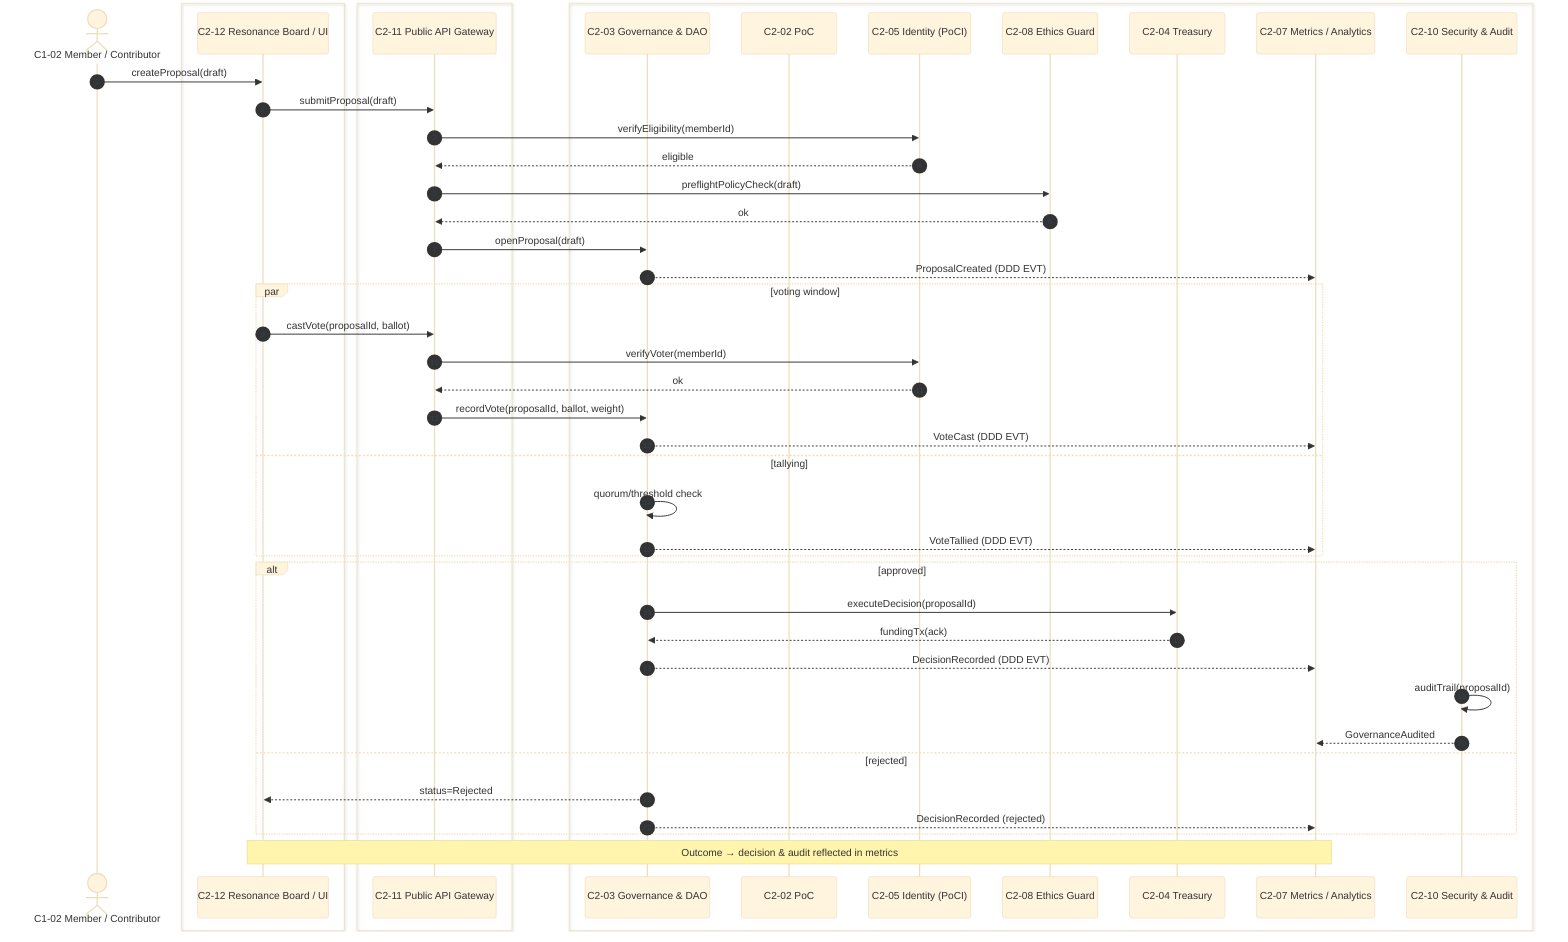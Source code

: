 %%{init: {'theme':'base','themeVariables':{ 'sequenceNumberColor':'#334155'}}}%%

sequenceDiagram
autonumber

actor M as C1-02 Member / Contributor

box #8b5cf6 UI
  participant UI as C2-12 Resonance Board / UI
end

box #fde68a Gateway
  participant API as C2-11 Public API Gateway
end

box #ff8b00 Core
  participant GOV as C2-03 Governance & DAO
  participant POC as C2-02 PoC
  participant ID as C2-05 Identity (PoCI)
  participant ETH as C2-08 Ethics Guard
  participant TRE as C2-04 Treasury
  participant MET as C2-07 Metrics / Analytics
  participant SEC as C2-10 Security & Audit
end

M ->> UI: createProposal(draft)
UI ->> API: submitProposal(draft)
API ->> ID: verifyEligibility(memberId)
ID -->> API: eligible

API ->> ETH: preflightPolicyCheck(draft)
ETH -->> API: ok

API ->> GOV: openProposal(draft)
GOV -->> MET: ProposalCreated (DDD EVT)

par voting window
  UI ->> API: castVote(proposalId, ballot)
  API ->> ID: verifyVoter(memberId)
  ID -->> API: ok
  API ->> GOV: recordVote(proposalId, ballot, weight)
  GOV -->> MET: VoteCast (DDD EVT)
and tallying
  GOV ->> GOV: quorum/threshold check
  GOV -->> MET: VoteTallied (DDD EVT)
end

alt approved
  GOV ->> TRE: executeDecision(proposalId)
  TRE -->> GOV: fundingTx(ack)
  GOV -->> MET: DecisionRecorded (DDD EVT)
  SEC ->> SEC: auditTrail(proposalId)
  SEC -->> MET: GovernanceAudited
else rejected
  GOV -->> UI: status=Rejected
  GOV -->> MET: DecisionRecorded (rejected)
end

note over UI,MET: Outcome → decision & audit reflected in metrics
